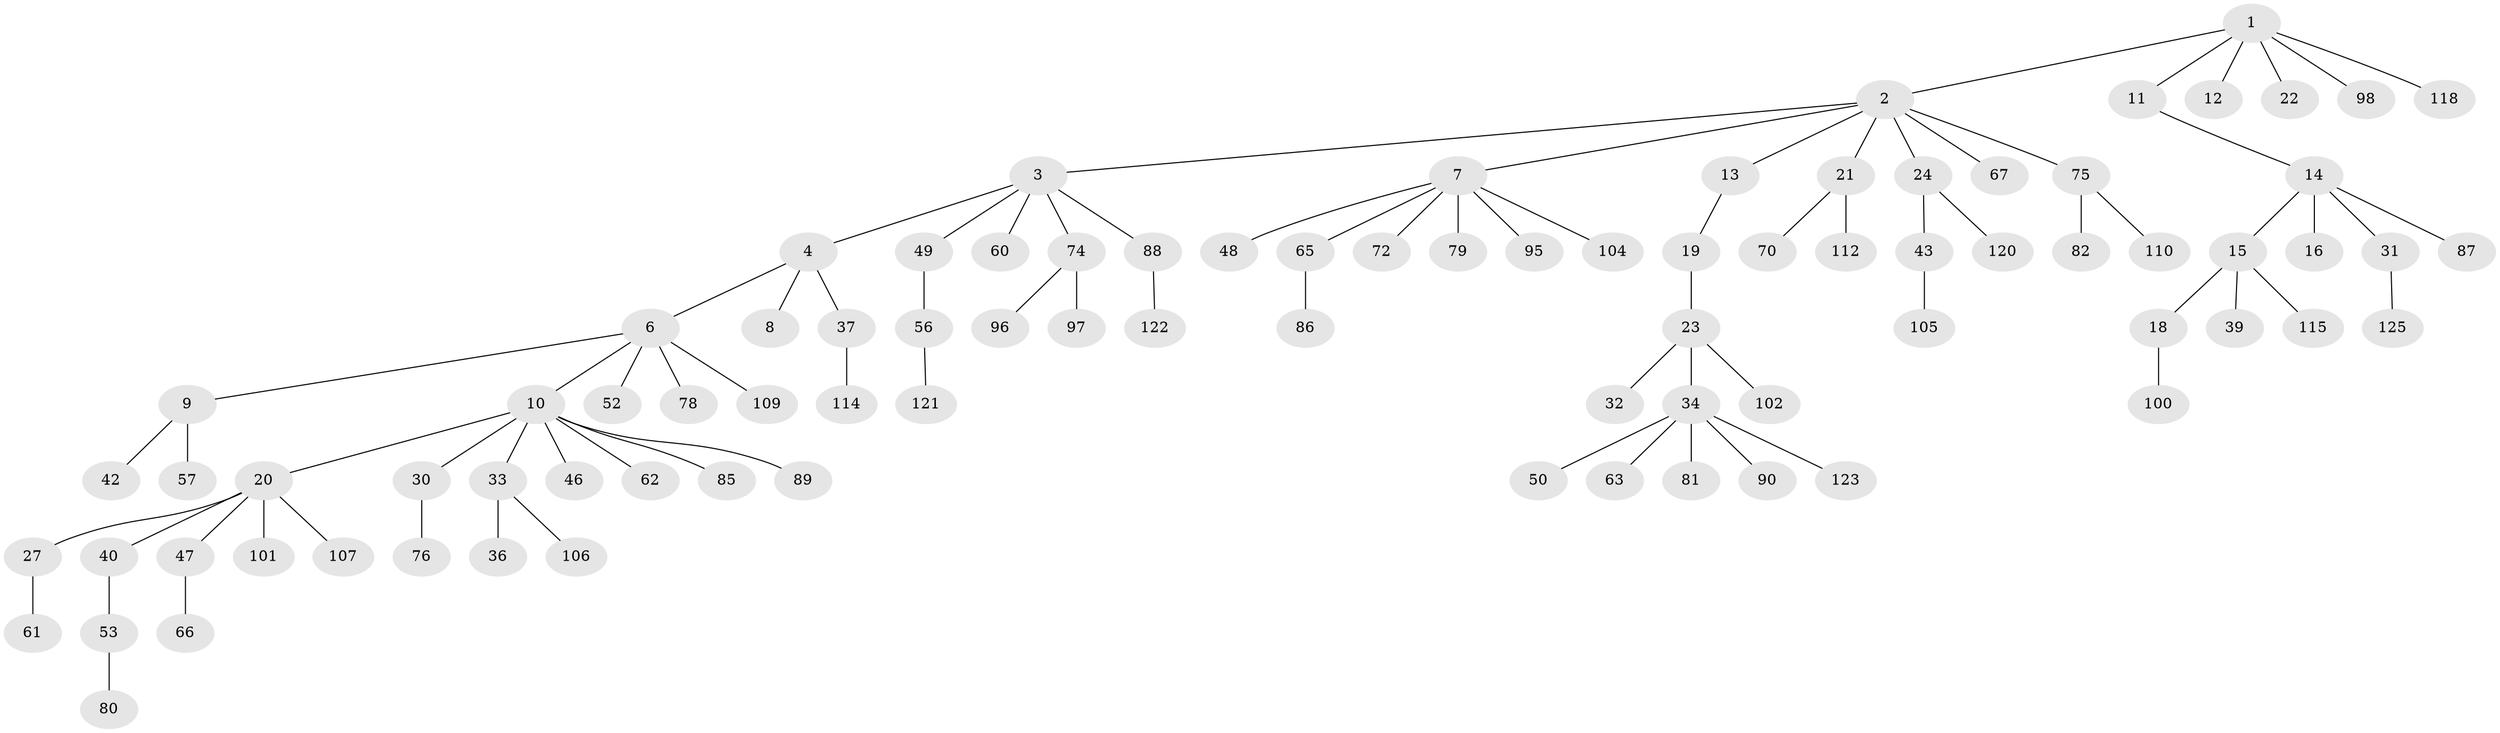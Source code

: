 // Generated by graph-tools (version 1.1) at 2025/52/02/27/25 19:52:11]
// undirected, 88 vertices, 87 edges
graph export_dot {
graph [start="1"]
  node [color=gray90,style=filled];
  1 [super="+5"];
  2 [super="+38"];
  3 [super="+58"];
  4 [super="+17"];
  6 [super="+55"];
  7 [super="+45"];
  8;
  9;
  10 [super="+41"];
  11 [super="+93"];
  12;
  13 [super="+91"];
  14 [super="+29"];
  15 [super="+51"];
  16;
  18 [super="+92"];
  19;
  20 [super="+26"];
  21 [super="+69"];
  22 [super="+35"];
  23 [super="+25"];
  24 [super="+28"];
  27 [super="+59"];
  30;
  31 [super="+64"];
  32;
  33 [super="+73"];
  34 [super="+44"];
  36;
  37;
  39 [super="+117"];
  40;
  42 [super="+71"];
  43;
  46;
  47;
  48;
  49;
  50;
  52;
  53 [super="+54"];
  56 [super="+68"];
  57;
  60 [super="+77"];
  61;
  62;
  63 [super="+99"];
  65 [super="+83"];
  66;
  67 [super="+94"];
  70;
  72;
  74;
  75 [super="+111"];
  76 [super="+84"];
  78 [super="+108"];
  79 [super="+124"];
  80;
  81;
  82;
  85;
  86 [super="+103"];
  87;
  88 [super="+113"];
  89 [super="+116"];
  90;
  95;
  96;
  97;
  98 [super="+119"];
  100;
  101;
  102;
  104;
  105;
  106;
  107;
  109 [super="+126"];
  110;
  112;
  114;
  115;
  118 [super="+127"];
  120;
  121;
  122;
  123;
  125;
  1 -- 2;
  1 -- 98;
  1 -- 118;
  1 -- 11;
  1 -- 12;
  1 -- 22;
  2 -- 3;
  2 -- 7;
  2 -- 13;
  2 -- 21;
  2 -- 24;
  2 -- 67;
  2 -- 75;
  3 -- 4;
  3 -- 49;
  3 -- 88;
  3 -- 74;
  3 -- 60;
  4 -- 6;
  4 -- 8;
  4 -- 37;
  6 -- 9;
  6 -- 10;
  6 -- 52;
  6 -- 78;
  6 -- 109;
  7 -- 48;
  7 -- 65;
  7 -- 72;
  7 -- 104;
  7 -- 95;
  7 -- 79;
  9 -- 42;
  9 -- 57;
  10 -- 20;
  10 -- 30;
  10 -- 33;
  10 -- 46;
  10 -- 89;
  10 -- 85;
  10 -- 62;
  11 -- 14;
  13 -- 19;
  14 -- 15;
  14 -- 16;
  14 -- 31;
  14 -- 87;
  15 -- 18;
  15 -- 39;
  15 -- 115;
  18 -- 100;
  19 -- 23;
  20 -- 40;
  20 -- 101;
  20 -- 27;
  20 -- 107;
  20 -- 47;
  21 -- 112;
  21 -- 70;
  23 -- 32;
  23 -- 34;
  23 -- 102;
  24 -- 43;
  24 -- 120;
  27 -- 61;
  30 -- 76;
  31 -- 125;
  33 -- 36;
  33 -- 106;
  34 -- 50;
  34 -- 63;
  34 -- 81;
  34 -- 90;
  34 -- 123;
  37 -- 114;
  40 -- 53;
  43 -- 105;
  47 -- 66;
  49 -- 56;
  53 -- 80;
  56 -- 121;
  65 -- 86;
  74 -- 96;
  74 -- 97;
  75 -- 82;
  75 -- 110;
  88 -- 122;
}
